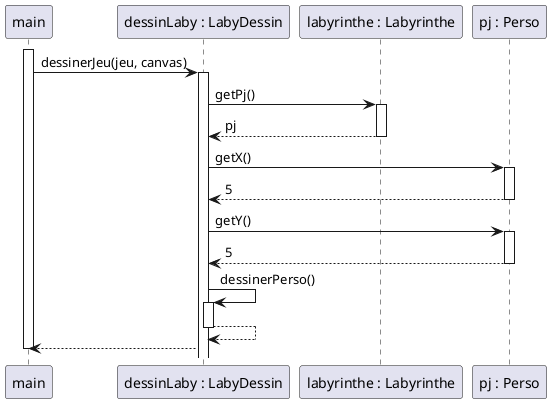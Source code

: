 @startuml
'https://plantuml.com/sequence-diagram

participant "main" as MAIN
participant "dessinLaby : LabyDessin" as LD
participant "labyrinthe : Labyrinthe" as L
participant "pj : Perso" as P

activate MAIN
MAIN -> LD : dessinerJeu(jeu, canvas)
activate LD
LD -> L : getPj()
activate L
L --> LD : pj
deactivate L
LD -> P : getX()
activate P
P --> LD : 5
deactivate P
LD -> P : getY()
activate P
P --> LD : 5
deactivate P
LD -> LD : dessinerPerso()
activate LD
LD --> LD
deactivate LD
LD --> MAIN
deactivate MAIN
@enduml